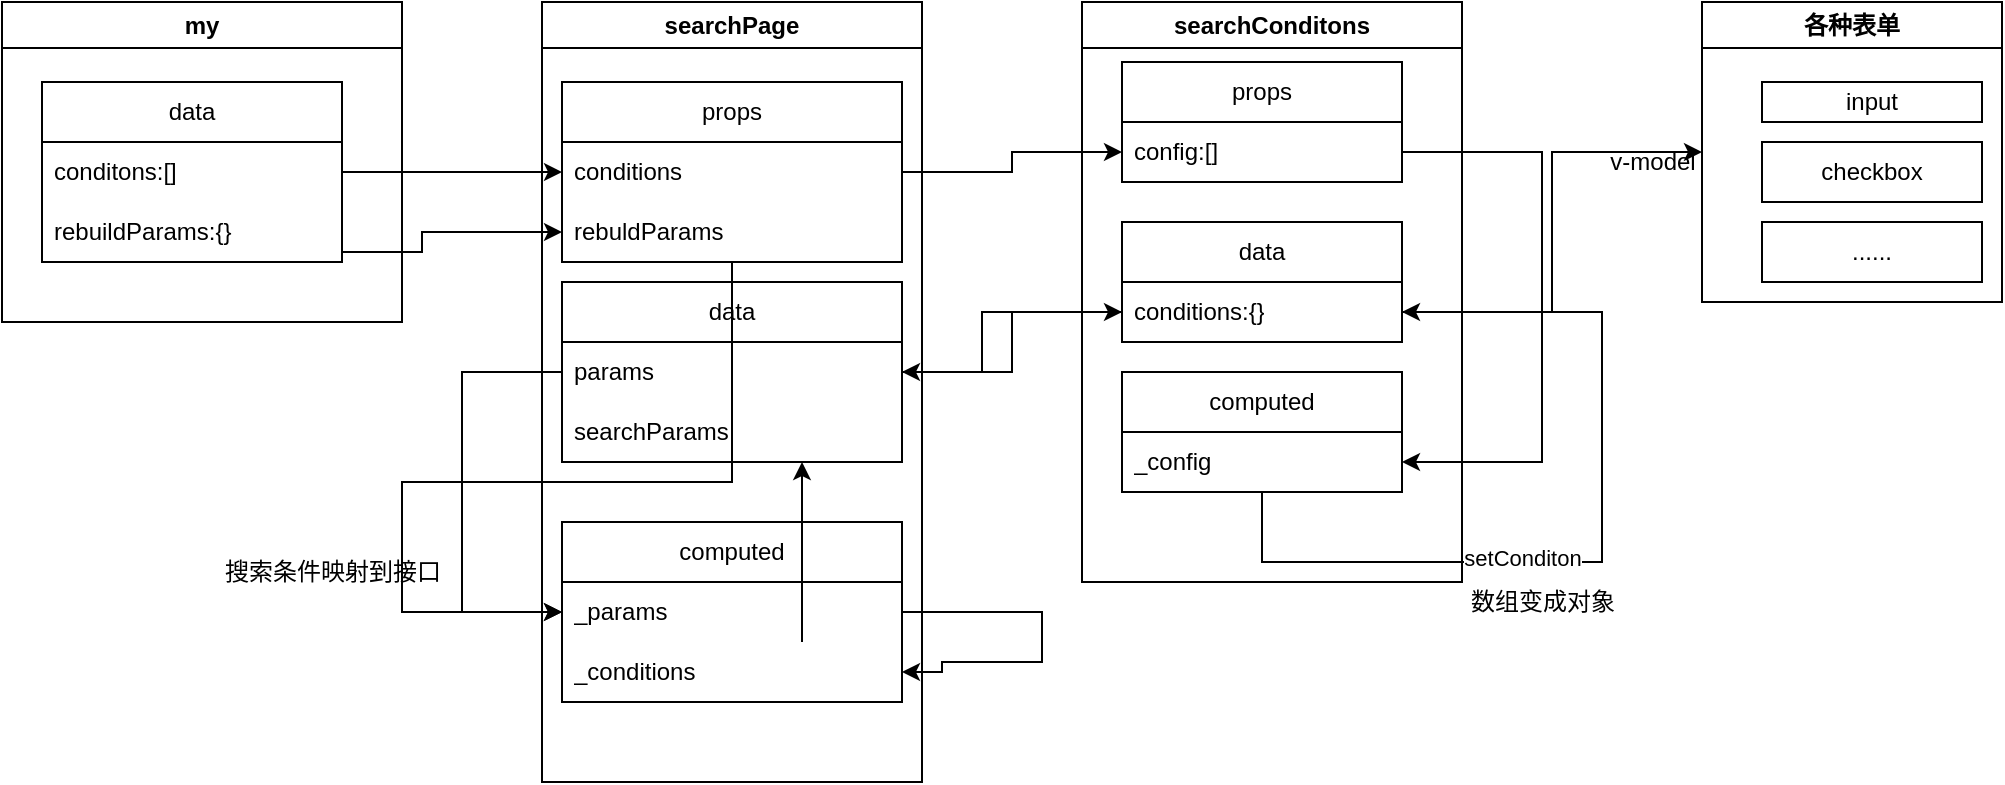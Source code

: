 <mxfile version="20.5.3" type="github">
  <diagram id="xw6Lqab8q3tOqTCuQBjh" name="Page-1">
    <mxGraphModel dx="931" dy="712" grid="1" gridSize="10" guides="1" tooltips="1" connect="1" arrows="1" fold="1" page="1" pageScale="1" pageWidth="850" pageHeight="1100" math="0" shadow="0">
      <root>
        <mxCell id="0" />
        <mxCell id="1" parent="0" />
        <mxCell id="tuBDlLSeXcisdvezHDOR-2" value="my" style="swimlane;whiteSpace=wrap;html=1;" vertex="1" parent="1">
          <mxGeometry x="10" y="160" width="200" height="160" as="geometry" />
        </mxCell>
        <mxCell id="tuBDlLSeXcisdvezHDOR-4" value="data" style="swimlane;fontStyle=0;childLayout=stackLayout;horizontal=1;startSize=30;horizontalStack=0;resizeParent=1;resizeParentMax=0;resizeLast=0;collapsible=1;marginBottom=0;whiteSpace=wrap;html=1;" vertex="1" parent="tuBDlLSeXcisdvezHDOR-2">
          <mxGeometry x="20" y="40" width="150" height="90" as="geometry" />
        </mxCell>
        <mxCell id="tuBDlLSeXcisdvezHDOR-5" value="conditons:[]" style="text;strokeColor=none;fillColor=none;align=left;verticalAlign=middle;spacingLeft=4;spacingRight=4;overflow=hidden;points=[[0,0.5],[1,0.5]];portConstraint=eastwest;rotatable=0;whiteSpace=wrap;html=1;" vertex="1" parent="tuBDlLSeXcisdvezHDOR-4">
          <mxGeometry y="30" width="150" height="30" as="geometry" />
        </mxCell>
        <mxCell id="tuBDlLSeXcisdvezHDOR-19" value="rebuildParams:{}" style="text;strokeColor=none;fillColor=none;align=left;verticalAlign=middle;spacingLeft=4;spacingRight=4;overflow=hidden;points=[[0,0.5],[1,0.5]];portConstraint=eastwest;rotatable=0;whiteSpace=wrap;html=1;" vertex="1" parent="tuBDlLSeXcisdvezHDOR-4">
          <mxGeometry y="60" width="150" height="30" as="geometry" />
        </mxCell>
        <mxCell id="tuBDlLSeXcisdvezHDOR-8" value="searchPage" style="swimlane;whiteSpace=wrap;html=1;" vertex="1" parent="1">
          <mxGeometry x="280" y="160" width="190" height="390" as="geometry" />
        </mxCell>
        <mxCell id="tuBDlLSeXcisdvezHDOR-9" value="props" style="swimlane;fontStyle=0;childLayout=stackLayout;horizontal=1;startSize=30;horizontalStack=0;resizeParent=1;resizeParentMax=0;resizeLast=0;collapsible=1;marginBottom=0;whiteSpace=wrap;html=1;" vertex="1" parent="tuBDlLSeXcisdvezHDOR-8">
          <mxGeometry x="10" y="40" width="170" height="90" as="geometry" />
        </mxCell>
        <mxCell id="tuBDlLSeXcisdvezHDOR-10" value="conditions" style="text;strokeColor=none;fillColor=none;align=left;verticalAlign=middle;spacingLeft=4;spacingRight=4;overflow=hidden;points=[[0,0.5],[1,0.5]];portConstraint=eastwest;rotatable=0;whiteSpace=wrap;html=1;" vertex="1" parent="tuBDlLSeXcisdvezHDOR-9">
          <mxGeometry y="30" width="170" height="30" as="geometry" />
        </mxCell>
        <mxCell id="tuBDlLSeXcisdvezHDOR-12" value="rebuldParams" style="text;strokeColor=none;fillColor=none;align=left;verticalAlign=middle;spacingLeft=4;spacingRight=4;overflow=hidden;points=[[0,0.5],[1,0.5]];portConstraint=eastwest;rotatable=0;whiteSpace=wrap;html=1;" vertex="1" parent="tuBDlLSeXcisdvezHDOR-9">
          <mxGeometry y="60" width="170" height="30" as="geometry" />
        </mxCell>
        <mxCell id="tuBDlLSeXcisdvezHDOR-13" value="data" style="swimlane;fontStyle=0;childLayout=stackLayout;horizontal=1;startSize=30;horizontalStack=0;resizeParent=1;resizeParentMax=0;resizeLast=0;collapsible=1;marginBottom=0;whiteSpace=wrap;html=1;" vertex="1" parent="tuBDlLSeXcisdvezHDOR-8">
          <mxGeometry x="10" y="140" width="170" height="90" as="geometry" />
        </mxCell>
        <mxCell id="tuBDlLSeXcisdvezHDOR-14" value="params" style="text;strokeColor=none;fillColor=none;align=left;verticalAlign=middle;spacingLeft=4;spacingRight=4;overflow=hidden;points=[[0,0.5],[1,0.5]];portConstraint=eastwest;rotatable=0;whiteSpace=wrap;html=1;" vertex="1" parent="tuBDlLSeXcisdvezHDOR-13">
          <mxGeometry y="30" width="170" height="30" as="geometry" />
        </mxCell>
        <mxCell id="tuBDlLSeXcisdvezHDOR-15" value="searchParams" style="text;strokeColor=none;fillColor=none;align=left;verticalAlign=middle;spacingLeft=4;spacingRight=4;overflow=hidden;points=[[0,0.5],[1,0.5]];portConstraint=eastwest;rotatable=0;whiteSpace=wrap;html=1;" vertex="1" parent="tuBDlLSeXcisdvezHDOR-13">
          <mxGeometry y="60" width="170" height="30" as="geometry" />
        </mxCell>
        <mxCell id="tuBDlLSeXcisdvezHDOR-20" value="computed" style="swimlane;fontStyle=0;childLayout=stackLayout;horizontal=1;startSize=30;horizontalStack=0;resizeParent=1;resizeParentMax=0;resizeLast=0;collapsible=1;marginBottom=0;whiteSpace=wrap;html=1;" vertex="1" parent="tuBDlLSeXcisdvezHDOR-8">
          <mxGeometry x="10" y="260" width="170" height="90" as="geometry" />
        </mxCell>
        <mxCell id="tuBDlLSeXcisdvezHDOR-58" style="edgeStyle=orthogonalEdgeStyle;rounded=0;orthogonalLoop=1;jettySize=auto;html=1;entryX=1;entryY=0.5;entryDx=0;entryDy=0;" edge="1" parent="tuBDlLSeXcisdvezHDOR-20" source="tuBDlLSeXcisdvezHDOR-21" target="tuBDlLSeXcisdvezHDOR-22">
          <mxGeometry relative="1" as="geometry">
            <Array as="points">
              <mxPoint x="240" y="45" />
              <mxPoint x="240" y="70" />
              <mxPoint x="190" y="70" />
              <mxPoint x="190" y="75" />
            </Array>
          </mxGeometry>
        </mxCell>
        <mxCell id="tuBDlLSeXcisdvezHDOR-21" value="_params" style="text;strokeColor=none;fillColor=none;align=left;verticalAlign=middle;spacingLeft=4;spacingRight=4;overflow=hidden;points=[[0,0.5],[1,0.5]];portConstraint=eastwest;rotatable=0;whiteSpace=wrap;html=1;" vertex="1" parent="tuBDlLSeXcisdvezHDOR-20">
          <mxGeometry y="30" width="170" height="30" as="geometry" />
        </mxCell>
        <mxCell id="tuBDlLSeXcisdvezHDOR-22" value="_conditions" style="text;strokeColor=none;fillColor=none;align=left;verticalAlign=middle;spacingLeft=4;spacingRight=4;overflow=hidden;points=[[0,0.5],[1,0.5]];portConstraint=eastwest;rotatable=0;whiteSpace=wrap;html=1;" vertex="1" parent="tuBDlLSeXcisdvezHDOR-20">
          <mxGeometry y="60" width="170" height="30" as="geometry" />
        </mxCell>
        <mxCell id="tuBDlLSeXcisdvezHDOR-53" style="edgeStyle=orthogonalEdgeStyle;rounded=0;orthogonalLoop=1;jettySize=auto;html=1;" edge="1" parent="tuBDlLSeXcisdvezHDOR-8" source="tuBDlLSeXcisdvezHDOR-14" target="tuBDlLSeXcisdvezHDOR-21">
          <mxGeometry relative="1" as="geometry">
            <Array as="points">
              <mxPoint x="-40" y="185" />
              <mxPoint x="-40" y="305" />
            </Array>
          </mxGeometry>
        </mxCell>
        <mxCell id="tuBDlLSeXcisdvezHDOR-56" style="edgeStyle=orthogonalEdgeStyle;rounded=0;orthogonalLoop=1;jettySize=auto;html=1;entryX=0;entryY=0.5;entryDx=0;entryDy=0;" edge="1" parent="tuBDlLSeXcisdvezHDOR-8" source="tuBDlLSeXcisdvezHDOR-12" target="tuBDlLSeXcisdvezHDOR-21">
          <mxGeometry relative="1" as="geometry">
            <Array as="points">
              <mxPoint x="95" y="240" />
              <mxPoint x="-70" y="240" />
              <mxPoint x="-70" y="305" />
            </Array>
          </mxGeometry>
        </mxCell>
        <mxCell id="tuBDlLSeXcisdvezHDOR-59" style="edgeStyle=orthogonalEdgeStyle;rounded=0;orthogonalLoop=1;jettySize=auto;html=1;" edge="1" parent="tuBDlLSeXcisdvezHDOR-8" source="tuBDlLSeXcisdvezHDOR-22" target="tuBDlLSeXcisdvezHDOR-15">
          <mxGeometry relative="1" as="geometry">
            <Array as="points">
              <mxPoint x="130" y="300" />
              <mxPoint x="130" y="300" />
            </Array>
          </mxGeometry>
        </mxCell>
        <mxCell id="tuBDlLSeXcisdvezHDOR-27" value="" style="edgeStyle=orthogonalEdgeStyle;rounded=0;orthogonalLoop=1;jettySize=auto;html=1;" edge="1" parent="1" source="tuBDlLSeXcisdvezHDOR-19" target="tuBDlLSeXcisdvezHDOR-12">
          <mxGeometry relative="1" as="geometry">
            <Array as="points">
              <mxPoint x="220" y="285" />
              <mxPoint x="220" y="275" />
            </Array>
          </mxGeometry>
        </mxCell>
        <mxCell id="tuBDlLSeXcisdvezHDOR-28" value="" style="edgeStyle=orthogonalEdgeStyle;rounded=0;orthogonalLoop=1;jettySize=auto;html=1;" edge="1" parent="1" source="tuBDlLSeXcisdvezHDOR-5" target="tuBDlLSeXcisdvezHDOR-10">
          <mxGeometry relative="1" as="geometry" />
        </mxCell>
        <mxCell id="tuBDlLSeXcisdvezHDOR-29" value="searchConditons" style="swimlane;whiteSpace=wrap;html=1;" vertex="1" parent="1">
          <mxGeometry x="550" y="160" width="190" height="290" as="geometry" />
        </mxCell>
        <mxCell id="tuBDlLSeXcisdvezHDOR-30" value="props" style="swimlane;fontStyle=0;childLayout=stackLayout;horizontal=1;startSize=30;horizontalStack=0;resizeParent=1;resizeParentMax=0;resizeLast=0;collapsible=1;marginBottom=0;whiteSpace=wrap;html=1;" vertex="1" parent="tuBDlLSeXcisdvezHDOR-29">
          <mxGeometry x="20" y="30" width="140" height="60" as="geometry" />
        </mxCell>
        <mxCell id="tuBDlLSeXcisdvezHDOR-31" value="config:[]" style="text;strokeColor=none;fillColor=none;align=left;verticalAlign=middle;spacingLeft=4;spacingRight=4;overflow=hidden;points=[[0,0.5],[1,0.5]];portConstraint=eastwest;rotatable=0;whiteSpace=wrap;html=1;" vertex="1" parent="tuBDlLSeXcisdvezHDOR-30">
          <mxGeometry y="30" width="140" height="30" as="geometry" />
        </mxCell>
        <mxCell id="tuBDlLSeXcisdvezHDOR-34" value="data" style="swimlane;fontStyle=0;childLayout=stackLayout;horizontal=1;startSize=30;horizontalStack=0;resizeParent=1;resizeParentMax=0;resizeLast=0;collapsible=1;marginBottom=0;whiteSpace=wrap;html=1;" vertex="1" parent="tuBDlLSeXcisdvezHDOR-29">
          <mxGeometry x="20" y="110" width="140" height="60" as="geometry" />
        </mxCell>
        <mxCell id="tuBDlLSeXcisdvezHDOR-35" value="conditions:{}" style="text;strokeColor=none;fillColor=none;align=left;verticalAlign=middle;spacingLeft=4;spacingRight=4;overflow=hidden;points=[[0,0.5],[1,0.5]];portConstraint=eastwest;rotatable=0;whiteSpace=wrap;html=1;" vertex="1" parent="tuBDlLSeXcisdvezHDOR-34">
          <mxGeometry y="30" width="140" height="30" as="geometry" />
        </mxCell>
        <mxCell id="tuBDlLSeXcisdvezHDOR-38" value="computed" style="swimlane;fontStyle=0;childLayout=stackLayout;horizontal=1;startSize=30;horizontalStack=0;resizeParent=1;resizeParentMax=0;resizeLast=0;collapsible=1;marginBottom=0;whiteSpace=wrap;html=1;" vertex="1" parent="tuBDlLSeXcisdvezHDOR-29">
          <mxGeometry x="20" y="185" width="140" height="60" as="geometry" />
        </mxCell>
        <mxCell id="tuBDlLSeXcisdvezHDOR-39" value="_config" style="text;strokeColor=none;fillColor=none;align=left;verticalAlign=middle;spacingLeft=4;spacingRight=4;overflow=hidden;points=[[0,0.5],[1,0.5]];portConstraint=eastwest;rotatable=0;whiteSpace=wrap;html=1;" vertex="1" parent="tuBDlLSeXcisdvezHDOR-38">
          <mxGeometry y="30" width="140" height="30" as="geometry" />
        </mxCell>
        <mxCell id="tuBDlLSeXcisdvezHDOR-50" style="edgeStyle=orthogonalEdgeStyle;rounded=0;orthogonalLoop=1;jettySize=auto;html=1;" edge="1" parent="tuBDlLSeXcisdvezHDOR-29" source="tuBDlLSeXcisdvezHDOR-31">
          <mxGeometry relative="1" as="geometry">
            <mxPoint x="160" y="230" as="targetPoint" />
            <Array as="points">
              <mxPoint x="230" y="75" />
              <mxPoint x="230" y="230" />
            </Array>
          </mxGeometry>
        </mxCell>
        <mxCell id="tuBDlLSeXcisdvezHDOR-51" style="edgeStyle=orthogonalEdgeStyle;rounded=0;orthogonalLoop=1;jettySize=auto;html=1;" edge="1" parent="tuBDlLSeXcisdvezHDOR-29" source="tuBDlLSeXcisdvezHDOR-39" target="tuBDlLSeXcisdvezHDOR-35">
          <mxGeometry relative="1" as="geometry">
            <Array as="points">
              <mxPoint x="90" y="280" />
              <mxPoint x="260" y="280" />
              <mxPoint x="260" y="155" />
            </Array>
          </mxGeometry>
        </mxCell>
        <mxCell id="tuBDlLSeXcisdvezHDOR-52" value="setConditon" style="edgeLabel;html=1;align=center;verticalAlign=middle;resizable=0;points=[];" vertex="1" connectable="0" parent="tuBDlLSeXcisdvezHDOR-51">
          <mxGeometry x="-0.233" y="2" relative="1" as="geometry">
            <mxPoint as="offset" />
          </mxGeometry>
        </mxCell>
        <mxCell id="tuBDlLSeXcisdvezHDOR-42" value="" style="edgeStyle=orthogonalEdgeStyle;rounded=0;orthogonalLoop=1;jettySize=auto;html=1;" edge="1" parent="1" source="tuBDlLSeXcisdvezHDOR-14" target="tuBDlLSeXcisdvezHDOR-35">
          <mxGeometry relative="1" as="geometry" />
        </mxCell>
        <mxCell id="tuBDlLSeXcisdvezHDOR-45" style="edgeStyle=orthogonalEdgeStyle;rounded=0;orthogonalLoop=1;jettySize=auto;html=1;" edge="1" parent="1" source="tuBDlLSeXcisdvezHDOR-35" target="tuBDlLSeXcisdvezHDOR-14">
          <mxGeometry relative="1" as="geometry">
            <Array as="points">
              <mxPoint x="500" y="315" />
              <mxPoint x="500" y="345" />
            </Array>
          </mxGeometry>
        </mxCell>
        <mxCell id="tuBDlLSeXcisdvezHDOR-46" style="edgeStyle=orthogonalEdgeStyle;rounded=0;orthogonalLoop=1;jettySize=auto;html=1;" edge="1" parent="1" source="tuBDlLSeXcisdvezHDOR-10" target="tuBDlLSeXcisdvezHDOR-31">
          <mxGeometry relative="1" as="geometry" />
        </mxCell>
        <mxCell id="tuBDlLSeXcisdvezHDOR-60" value="数组变成对象" style="text;html=1;align=center;verticalAlign=middle;resizable=0;points=[];autosize=1;strokeColor=none;fillColor=none;" vertex="1" parent="1">
          <mxGeometry x="730" y="445" width="100" height="30" as="geometry" />
        </mxCell>
        <mxCell id="tuBDlLSeXcisdvezHDOR-61" value="搜索条件映射到接口" style="text;html=1;align=center;verticalAlign=middle;resizable=0;points=[];autosize=1;strokeColor=none;fillColor=none;" vertex="1" parent="1">
          <mxGeometry x="110" y="430" width="130" height="30" as="geometry" />
        </mxCell>
        <mxCell id="tuBDlLSeXcisdvezHDOR-66" value="各种表单" style="swimlane;whiteSpace=wrap;html=1;" vertex="1" parent="1">
          <mxGeometry x="860" y="160" width="150" height="150" as="geometry" />
        </mxCell>
        <mxCell id="tuBDlLSeXcisdvezHDOR-67" value="input" style="whiteSpace=wrap;html=1;" vertex="1" parent="tuBDlLSeXcisdvezHDOR-66">
          <mxGeometry x="30" y="40" width="110" height="20" as="geometry" />
        </mxCell>
        <mxCell id="tuBDlLSeXcisdvezHDOR-69" value="checkbox" style="whiteSpace=wrap;html=1;" vertex="1" parent="tuBDlLSeXcisdvezHDOR-66">
          <mxGeometry x="30" y="70" width="110" height="30" as="geometry" />
        </mxCell>
        <mxCell id="tuBDlLSeXcisdvezHDOR-70" value="......" style="whiteSpace=wrap;html=1;" vertex="1" parent="tuBDlLSeXcisdvezHDOR-66">
          <mxGeometry x="30" y="110" width="110" height="30" as="geometry" />
        </mxCell>
        <mxCell id="tuBDlLSeXcisdvezHDOR-71" style="edgeStyle=orthogonalEdgeStyle;rounded=0;orthogonalLoop=1;jettySize=auto;html=1;entryX=0;entryY=0.5;entryDx=0;entryDy=0;" edge="1" parent="1" source="tuBDlLSeXcisdvezHDOR-35" target="tuBDlLSeXcisdvezHDOR-66">
          <mxGeometry relative="1" as="geometry" />
        </mxCell>
        <mxCell id="tuBDlLSeXcisdvezHDOR-72" value="v-model" style="text;html=1;align=center;verticalAlign=middle;resizable=0;points=[];autosize=1;strokeColor=none;fillColor=none;" vertex="1" parent="1">
          <mxGeometry x="800" y="225" width="70" height="30" as="geometry" />
        </mxCell>
      </root>
    </mxGraphModel>
  </diagram>
</mxfile>
